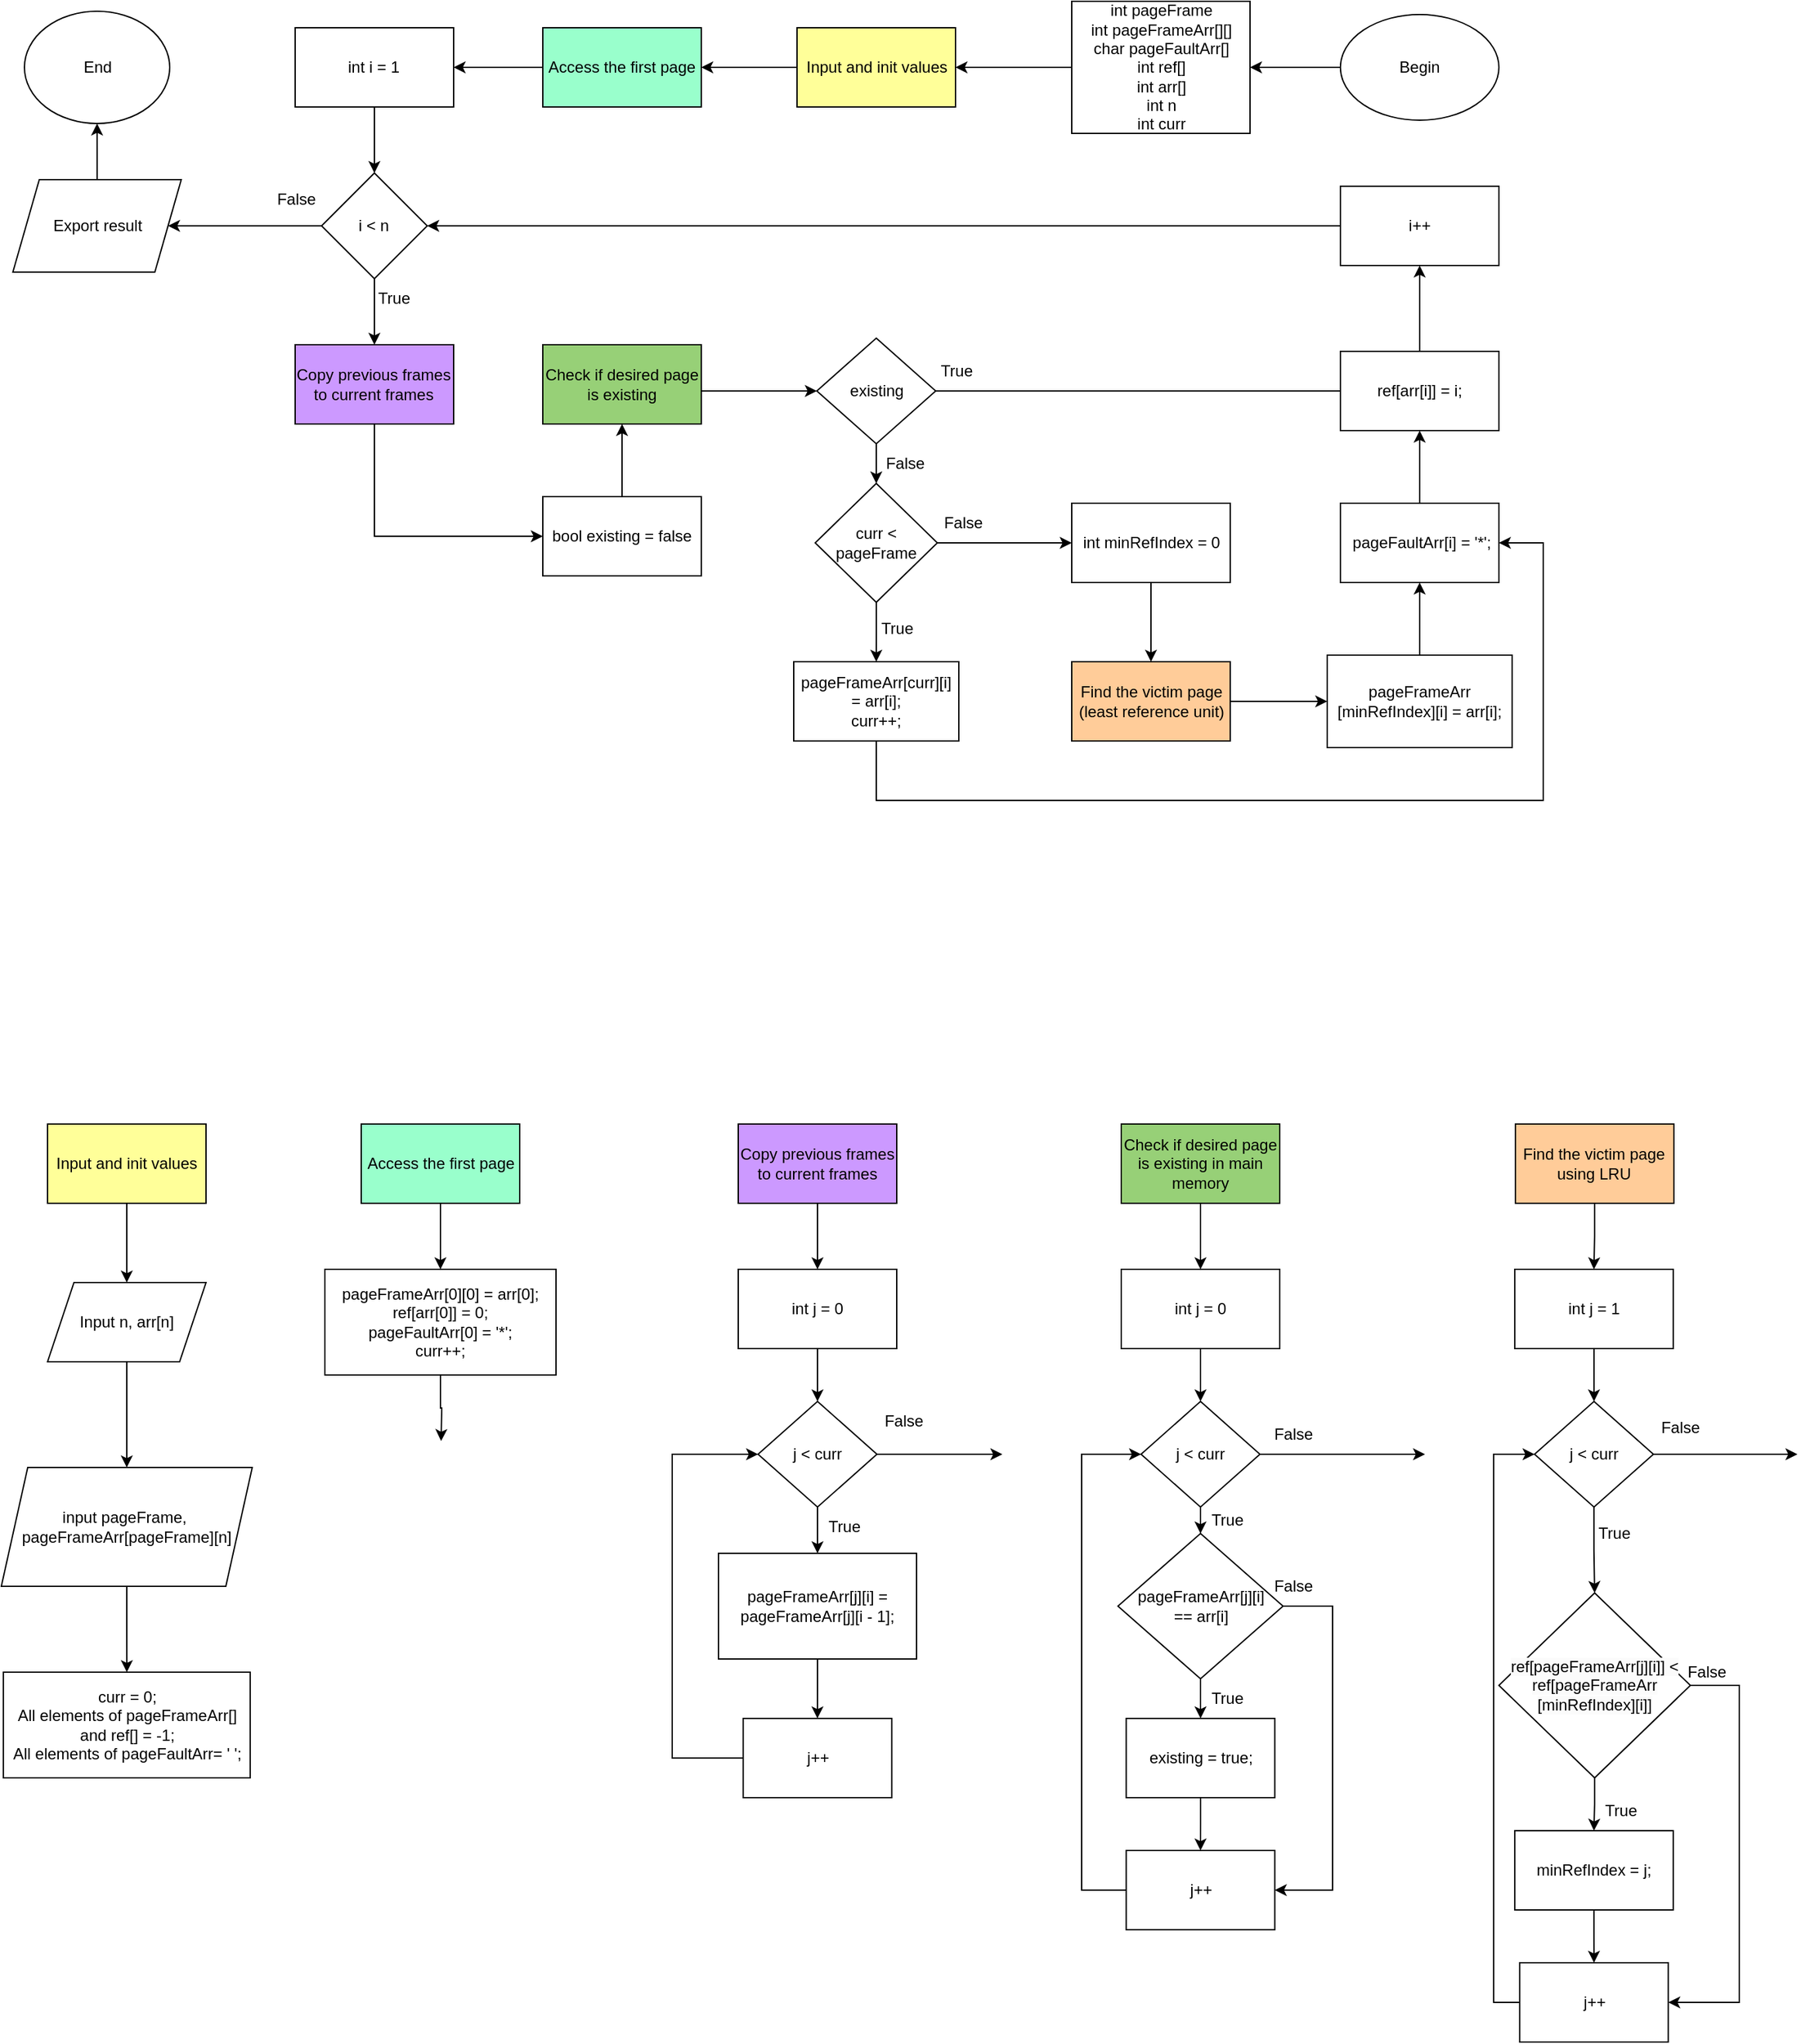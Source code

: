 <mxfile>
    <diagram name="Page-1" id="u0IvZHUYbOp3v32TR1TW">
        <mxGraphModel dx="2573" dy="803" grid="1" gridSize="10" guides="1" tooltips="1" connect="1" arrows="1" fold="1" page="1" pageScale="1" pageWidth="850" pageHeight="1100" math="0" shadow="0">
            <root>
                <mxCell id="0"/>
                <mxCell id="1" parent="0"/>
                <mxCell id="BhB_zNXmgYqhLAPCw8MI-92" value="" style="edgeStyle=orthogonalEdgeStyle;rounded=0;orthogonalLoop=1;jettySize=auto;html=1;" parent="1" source="jhvPyXS6JQII0gYuCKQg-1" target="BhB_zNXmgYqhLAPCw8MI-1" edge="1">
                    <mxGeometry relative="1" as="geometry"/>
                </mxCell>
                <mxCell id="jhvPyXS6JQII0gYuCKQg-1" value="Begin" style="ellipse;whiteSpace=wrap;html=1;" parent="1" vertex="1">
                    <mxGeometry x="1203.94" y="210" width="120" height="80" as="geometry"/>
                </mxCell>
                <mxCell id="BhB_zNXmgYqhLAPCw8MI-4" value="" style="edgeStyle=orthogonalEdgeStyle;rounded=0;orthogonalLoop=1;jettySize=auto;html=1;entryX=1;entryY=0.5;entryDx=0;entryDy=0;" parent="1" source="BhB_zNXmgYqhLAPCw8MI-1" target="LNO7wX3uGrDT_4S35amU-67" edge="1">
                    <mxGeometry relative="1" as="geometry">
                        <mxPoint x="732.49" y="140" as="targetPoint"/>
                    </mxGeometry>
                </mxCell>
                <mxCell id="BhB_zNXmgYqhLAPCw8MI-1" value="int pageFrame&lt;br&gt;int pageFrameArr[][]&lt;br&gt;char pageFaultArr[]&lt;br&gt;int ref[]&lt;br&gt;int arr[]&lt;br&gt;int n&lt;br&gt;int curr" style="rounded=0;whiteSpace=wrap;html=1;" parent="1" vertex="1">
                    <mxGeometry x="1000.5" y="200" width="135" height="100" as="geometry"/>
                </mxCell>
                <mxCell id="BhB_zNXmgYqhLAPCw8MI-9" value="" style="edgeStyle=orthogonalEdgeStyle;rounded=0;orthogonalLoop=1;jettySize=auto;html=1;entryX=1;entryY=0.5;entryDx=0;entryDy=0;exitX=0;exitY=0.5;exitDx=0;exitDy=0;" parent="1" source="LNO7wX3uGrDT_4S35amU-67" target="LNO7wX3uGrDT_4S35amU-4" edge="1">
                    <mxGeometry relative="1" as="geometry">
                        <mxPoint x="609.06" y="140" as="sourcePoint"/>
                        <mxPoint x="559.98" y="140" as="targetPoint"/>
                    </mxGeometry>
                </mxCell>
                <mxCell id="BhB_zNXmgYqhLAPCw8MI-13" value="" style="edgeStyle=orthogonalEdgeStyle;rounded=0;orthogonalLoop=1;jettySize=auto;html=1;" parent="1" target="BhB_zNXmgYqhLAPCw8MI-10" edge="1">
                    <mxGeometry relative="1" as="geometry">
                        <mxPoint x="590" y="250" as="sourcePoint"/>
                        <Array as="points">
                            <mxPoint x="642" y="250"/>
                        </Array>
                    </mxGeometry>
                </mxCell>
                <mxCell id="BhB_zNXmgYqhLAPCw8MI-14" value="" style="edgeStyle=orthogonalEdgeStyle;rounded=0;orthogonalLoop=1;jettySize=auto;html=1;entryX=0.5;entryY=0;entryDx=0;entryDy=0;" parent="1" source="BhB_zNXmgYqhLAPCw8MI-10" target="BhB_zNXmgYqhLAPCw8MI-36" edge="1">
                    <mxGeometry relative="1" as="geometry">
                        <mxPoint x="472.5" y="340" as="targetPoint"/>
                    </mxGeometry>
                </mxCell>
                <mxCell id="BhB_zNXmgYqhLAPCw8MI-10" value="int i = 1" style="whiteSpace=wrap;html=1;" parent="1" vertex="1">
                    <mxGeometry x="412.49" y="220" width="120" height="60" as="geometry"/>
                </mxCell>
                <mxCell id="BhB_zNXmgYqhLAPCw8MI-16" value="" style="edgeStyle=orthogonalEdgeStyle;rounded=0;orthogonalLoop=1;jettySize=auto;html=1;exitX=0.5;exitY=1;exitDx=0;exitDy=0;entryX=0.5;entryY=0;entryDx=0;entryDy=0;" parent="1" source="BhB_zNXmgYqhLAPCw8MI-36" target="LNO7wX3uGrDT_4S35amU-18" edge="1">
                    <mxGeometry relative="1" as="geometry">
                        <mxPoint x="472.5" y="400" as="sourcePoint"/>
                        <mxPoint x="472.49" y="450" as="targetPoint"/>
                    </mxGeometry>
                </mxCell>
                <mxCell id="BhB_zNXmgYqhLAPCw8MI-29" style="edgeStyle=orthogonalEdgeStyle;rounded=0;orthogonalLoop=1;jettySize=auto;html=1;entryX=0;entryY=0.5;entryDx=0;entryDy=0;exitX=0.5;exitY=1;exitDx=0;exitDy=0;" parent="1" source="LNO7wX3uGrDT_4S35amU-18" target="BhB_zNXmgYqhLAPCw8MI-27" edge="1">
                    <mxGeometry relative="1" as="geometry">
                        <Array as="points">
                            <mxPoint x="472" y="605"/>
                        </Array>
                        <mxPoint x="517.434" y="590.059" as="sourcePoint"/>
                    </mxGeometry>
                </mxCell>
                <mxCell id="BhB_zNXmgYqhLAPCw8MI-30" value="" style="edgeStyle=orthogonalEdgeStyle;rounded=0;orthogonalLoop=1;jettySize=auto;html=1;entryX=0.5;entryY=1;entryDx=0;entryDy=0;exitX=0.5;exitY=0;exitDx=0;exitDy=0;" parent="1" source="BhB_zNXmgYqhLAPCw8MI-27" target="LNO7wX3uGrDT_4S35amU-40" edge="1">
                    <mxGeometry relative="1" as="geometry">
                        <mxPoint x="680" y="565" as="targetPoint"/>
                        <Array as="points">
                            <mxPoint x="660" y="540"/>
                            <mxPoint x="660" y="540"/>
                        </Array>
                    </mxGeometry>
                </mxCell>
                <mxCell id="BhB_zNXmgYqhLAPCw8MI-27" value="bool existing = false" style="whiteSpace=wrap;html=1;" parent="1" vertex="1">
                    <mxGeometry x="600" y="575" width="120" height="60" as="geometry"/>
                </mxCell>
                <mxCell id="BhB_zNXmgYqhLAPCw8MI-40" style="edgeStyle=orthogonalEdgeStyle;rounded=0;orthogonalLoop=1;jettySize=auto;html=1;entryX=0;entryY=0.5;entryDx=0;entryDy=0;exitX=1;exitY=0.5;exitDx=0;exitDy=0;" parent="1" source="LNO7wX3uGrDT_4S35amU-40" target="BhB_zNXmgYqhLAPCw8MI-39" edge="1">
                    <mxGeometry relative="1" as="geometry">
                        <Array as="points">
                            <mxPoint x="750" y="495"/>
                            <mxPoint x="750" y="495"/>
                        </Array>
                        <mxPoint x="730" y="605" as="sourcePoint"/>
                    </mxGeometry>
                </mxCell>
                <mxCell id="BhB_zNXmgYqhLAPCw8MI-90" value="" style="edgeStyle=orthogonalEdgeStyle;rounded=0;orthogonalLoop=1;jettySize=auto;html=1;" parent="1" source="BhB_zNXmgYqhLAPCw8MI-36" target="BhB_zNXmgYqhLAPCw8MI-88" edge="1">
                    <mxGeometry relative="1" as="geometry"/>
                </mxCell>
                <mxCell id="BhB_zNXmgYqhLAPCw8MI-36" value="i &amp;lt; n" style="rhombus;whiteSpace=wrap;html=1;" parent="1" vertex="1">
                    <mxGeometry x="432.49" y="330" width="80" height="80" as="geometry"/>
                </mxCell>
                <mxCell id="BhB_zNXmgYqhLAPCw8MI-42" value="" style="edgeStyle=orthogonalEdgeStyle;rounded=0;orthogonalLoop=1;jettySize=auto;html=1;entryX=0.5;entryY=0;entryDx=0;entryDy=0;" parent="1" source="BhB_zNXmgYqhLAPCw8MI-39" target="BhB_zNXmgYqhLAPCw8MI-41" edge="1">
                    <mxGeometry relative="1" as="geometry"/>
                </mxCell>
                <mxCell id="BhB_zNXmgYqhLAPCw8MI-77" style="edgeStyle=orthogonalEdgeStyle;rounded=0;orthogonalLoop=1;jettySize=auto;html=1;entryX=0.5;entryY=0;entryDx=0;entryDy=0;" parent="1" source="BhB_zNXmgYqhLAPCw8MI-39" target="BhB_zNXmgYqhLAPCw8MI-76" edge="1">
                    <mxGeometry relative="1" as="geometry">
                        <Array as="points">
                            <mxPoint x="1263.5" y="495"/>
                        </Array>
                    </mxGeometry>
                </mxCell>
                <mxCell id="BhB_zNXmgYqhLAPCw8MI-39" value="existing" style="rhombus;whiteSpace=wrap;html=1;" parent="1" vertex="1">
                    <mxGeometry x="807.5" y="455" width="90" height="80" as="geometry"/>
                </mxCell>
                <mxCell id="BhB_zNXmgYqhLAPCw8MI-44" value="" style="edgeStyle=orthogonalEdgeStyle;rounded=0;orthogonalLoop=1;jettySize=auto;html=1;" parent="1" source="BhB_zNXmgYqhLAPCw8MI-41" target="BhB_zNXmgYqhLAPCw8MI-43" edge="1">
                    <mxGeometry relative="1" as="geometry"/>
                </mxCell>
                <mxCell id="BhB_zNXmgYqhLAPCw8MI-46" style="edgeStyle=orthogonalEdgeStyle;rounded=0;orthogonalLoop=1;jettySize=auto;html=1;entryX=0;entryY=0.5;entryDx=0;entryDy=0;exitX=1;exitY=0.5;exitDx=0;exitDy=0;" parent="1" source="BhB_zNXmgYqhLAPCw8MI-41" target="BhB_zNXmgYqhLAPCw8MI-47" edge="1">
                    <mxGeometry relative="1" as="geometry">
                        <mxPoint x="913.75" y="610" as="sourcePoint"/>
                        <mxPoint x="992.5" y="505" as="targetPoint"/>
                        <Array as="points">
                            <mxPoint x="977.5" y="610"/>
                            <mxPoint x="977.5" y="610"/>
                        </Array>
                    </mxGeometry>
                </mxCell>
                <mxCell id="BhB_zNXmgYqhLAPCw8MI-41" value="curr &lt; pageFrame" style="rhombus;whiteSpace=wrap;html=1;" parent="1" vertex="1">
                    <mxGeometry x="806.25" y="565" width="92.5" height="90" as="geometry"/>
                </mxCell>
                <mxCell id="BhB_zNXmgYqhLAPCw8MI-75" style="edgeStyle=orthogonalEdgeStyle;rounded=0;orthogonalLoop=1;jettySize=auto;html=1;entryX=1;entryY=0.5;entryDx=0;entryDy=0;exitX=0.5;exitY=1;exitDx=0;exitDy=0;" parent="1" source="BhB_zNXmgYqhLAPCw8MI-43" target="BhB_zNXmgYqhLAPCw8MI-70" edge="1">
                    <mxGeometry relative="1" as="geometry">
                        <mxPoint x="942.5" y="755" as="sourcePoint"/>
                        <Array as="points">
                            <mxPoint x="852.5" y="805"/>
                            <mxPoint x="1357.5" y="805"/>
                            <mxPoint x="1357.5" y="610"/>
                        </Array>
                    </mxGeometry>
                </mxCell>
                <mxCell id="BhB_zNXmgYqhLAPCw8MI-43" value="pageFrameArr[curr][i] = arr[i];&lt;br&gt;curr++;" style="whiteSpace=wrap;html=1;" parent="1" vertex="1">
                    <mxGeometry x="790" y="700" width="125" height="60" as="geometry"/>
                </mxCell>
                <mxCell id="BhB_zNXmgYqhLAPCw8MI-50" value="" style="edgeStyle=orthogonalEdgeStyle;rounded=0;orthogonalLoop=1;jettySize=auto;html=1;entryX=0.5;entryY=0;entryDx=0;entryDy=0;" parent="1" source="BhB_zNXmgYqhLAPCw8MI-47" target="LNO7wX3uGrDT_4S35amU-59" edge="1">
                    <mxGeometry relative="1" as="geometry">
                        <mxPoint x="1052.559" y="570.052" as="targetPoint"/>
                    </mxGeometry>
                </mxCell>
                <mxCell id="BhB_zNXmgYqhLAPCw8MI-47" value="int minRefIndex = 0" style="rounded=0;whiteSpace=wrap;html=1;" parent="1" vertex="1">
                    <mxGeometry x="1000.5" y="580" width="120" height="60" as="geometry"/>
                </mxCell>
                <mxCell id="BhB_zNXmgYqhLAPCw8MI-59" style="edgeStyle=orthogonalEdgeStyle;rounded=0;orthogonalLoop=1;jettySize=auto;html=1;entryX=0;entryY=0.5;entryDx=0;entryDy=0;exitX=1;exitY=0.5;exitDx=0;exitDy=0;" parent="1" source="LNO7wX3uGrDT_4S35amU-59" target="BhB_zNXmgYqhLAPCw8MI-58" edge="1">
                    <mxGeometry relative="1" as="geometry">
                        <Array as="points"/>
                        <mxPoint x="1097.5" y="610" as="sourcePoint"/>
                    </mxGeometry>
                </mxCell>
                <mxCell id="BhB_zNXmgYqhLAPCw8MI-71" style="edgeStyle=orthogonalEdgeStyle;rounded=0;orthogonalLoop=1;jettySize=auto;html=1;entryX=0.5;entryY=1;entryDx=0;entryDy=0;" parent="1" source="BhB_zNXmgYqhLAPCw8MI-58" target="BhB_zNXmgYqhLAPCw8MI-70" edge="1">
                    <mxGeometry relative="1" as="geometry">
                        <Array as="points"/>
                    </mxGeometry>
                </mxCell>
                <mxCell id="BhB_zNXmgYqhLAPCw8MI-58" value="pageFrameArr&lt;br&gt;[minRefIndex][i] = arr[i];" style="whiteSpace=wrap;html=1;" parent="1" vertex="1">
                    <mxGeometry x="1193.94" y="695" width="140" height="70" as="geometry"/>
                </mxCell>
                <mxCell id="BhB_zNXmgYqhLAPCw8MI-65" value="True" style="text;html=1;align=center;verticalAlign=middle;resizable=0;points=[];autosize=1;strokeColor=none;fillColor=none;" parent="1" vertex="1">
                    <mxGeometry x="842.5" y="660" width="50" height="30" as="geometry"/>
                </mxCell>
                <mxCell id="BhB_zNXmgYqhLAPCw8MI-66" value="False" style="text;html=1;align=center;verticalAlign=middle;resizable=0;points=[];autosize=1;strokeColor=none;fillColor=none;" parent="1" vertex="1">
                    <mxGeometry x="892.5" y="580" width="50" height="30" as="geometry"/>
                </mxCell>
                <mxCell id="BhB_zNXmgYqhLAPCw8MI-79" style="edgeStyle=orthogonalEdgeStyle;rounded=0;orthogonalLoop=1;jettySize=auto;html=1;entryX=0.5;entryY=1;entryDx=0;entryDy=0;" parent="1" source="BhB_zNXmgYqhLAPCw8MI-70" target="BhB_zNXmgYqhLAPCw8MI-76" edge="1">
                    <mxGeometry relative="1" as="geometry"/>
                </mxCell>
                <mxCell id="BhB_zNXmgYqhLAPCw8MI-70" value="&amp;nbsp;pageFaultArr[i] = '*';" style="whiteSpace=wrap;html=1;" parent="1" vertex="1">
                    <mxGeometry x="1203.94" y="580" width="120" height="60" as="geometry"/>
                </mxCell>
                <mxCell id="BhB_zNXmgYqhLAPCw8MI-74" value="False" style="text;html=1;align=center;verticalAlign=middle;resizable=0;points=[];autosize=1;strokeColor=none;fillColor=none;" parent="1" vertex="1">
                    <mxGeometry x="848.75" y="535" width="50" height="30" as="geometry"/>
                </mxCell>
                <mxCell id="BhB_zNXmgYqhLAPCw8MI-81" value="" style="edgeStyle=orthogonalEdgeStyle;rounded=0;orthogonalLoop=1;jettySize=auto;html=1;" parent="1" source="BhB_zNXmgYqhLAPCw8MI-76" target="BhB_zNXmgYqhLAPCw8MI-80" edge="1">
                    <mxGeometry relative="1" as="geometry"/>
                </mxCell>
                <mxCell id="BhB_zNXmgYqhLAPCw8MI-76" value="ref[arr[i]] = i;" style="whiteSpace=wrap;html=1;" parent="1" vertex="1">
                    <mxGeometry x="1203.94" y="465" width="120" height="60" as="geometry"/>
                </mxCell>
                <mxCell id="BhB_zNXmgYqhLAPCw8MI-82" style="edgeStyle=orthogonalEdgeStyle;rounded=0;orthogonalLoop=1;jettySize=auto;html=1;entryX=1;entryY=0.5;entryDx=0;entryDy=0;" parent="1" source="BhB_zNXmgYqhLAPCw8MI-80" target="BhB_zNXmgYqhLAPCw8MI-36" edge="1">
                    <mxGeometry relative="1" as="geometry">
                        <Array as="points">
                            <mxPoint x="1125.5" y="370"/>
                        </Array>
                    </mxGeometry>
                </mxCell>
                <mxCell id="BhB_zNXmgYqhLAPCw8MI-80" value="i++" style="whiteSpace=wrap;html=1;" parent="1" vertex="1">
                    <mxGeometry x="1203.94" y="340" width="120" height="60" as="geometry"/>
                </mxCell>
                <mxCell id="BhB_zNXmgYqhLAPCw8MI-91" value="" style="edgeStyle=orthogonalEdgeStyle;rounded=0;orthogonalLoop=1;jettySize=auto;html=1;" parent="1" source="BhB_zNXmgYqhLAPCw8MI-88" target="BhB_zNXmgYqhLAPCw8MI-89" edge="1">
                    <mxGeometry relative="1" as="geometry"/>
                </mxCell>
                <mxCell id="BhB_zNXmgYqhLAPCw8MI-88" value="Export result" style="shape=parallelogram;perimeter=parallelogramPerimeter;whiteSpace=wrap;html=1;fixedSize=1;" parent="1" vertex="1">
                    <mxGeometry x="198.75" y="335" width="127.5" height="70" as="geometry"/>
                </mxCell>
                <mxCell id="BhB_zNXmgYqhLAPCw8MI-89" value="End" style="ellipse;whiteSpace=wrap;html=1;" parent="1" vertex="1">
                    <mxGeometry x="207.5" y="207.5" width="110" height="85" as="geometry"/>
                </mxCell>
                <mxCell id="BhB_zNXmgYqhLAPCw8MI-103" value="False" style="text;html=1;align=center;verticalAlign=middle;resizable=0;points=[];autosize=1;strokeColor=none;fillColor=none;" parent="1" vertex="1">
                    <mxGeometry x="387.5" y="335" width="50" height="30" as="geometry"/>
                </mxCell>
                <mxCell id="BhB_zNXmgYqhLAPCw8MI-104" value="True" style="text;html=1;align=center;verticalAlign=middle;resizable=0;points=[];autosize=1;strokeColor=none;fillColor=none;" parent="1" vertex="1">
                    <mxGeometry x="462.49" y="410" width="50" height="30" as="geometry"/>
                </mxCell>
                <mxCell id="BhB_zNXmgYqhLAPCw8MI-105" value="True" style="text;html=1;align=center;verticalAlign=middle;resizable=0;points=[];autosize=1;strokeColor=none;fillColor=none;" parent="1" vertex="1">
                    <mxGeometry x="887.5" y="465" width="50" height="30" as="geometry"/>
                </mxCell>
                <mxCell id="LNO7wX3uGrDT_4S35amU-3" value="" style="edgeStyle=orthogonalEdgeStyle;rounded=0;orthogonalLoop=1;jettySize=auto;html=1;" parent="1" source="LNO7wX3uGrDT_4S35amU-1" target="LNO7wX3uGrDT_4S35amU-2" edge="1">
                    <mxGeometry relative="1" as="geometry"/>
                </mxCell>
                <mxCell id="LNO7wX3uGrDT_4S35amU-1" value="Access the first page" style="rounded=0;whiteSpace=wrap;html=1;fillColor=#99FFCC;" parent="1" vertex="1">
                    <mxGeometry x="462.5" y="1050" width="120" height="60" as="geometry"/>
                </mxCell>
                <mxCell id="LNO7wX3uGrDT_4S35amU-20" style="edgeStyle=orthogonalEdgeStyle;rounded=0;orthogonalLoop=1;jettySize=auto;html=1;" parent="1" source="LNO7wX3uGrDT_4S35amU-2" edge="1">
                    <mxGeometry relative="1" as="geometry">
                        <mxPoint x="523" y="1290" as="targetPoint"/>
                    </mxGeometry>
                </mxCell>
                <mxCell id="LNO7wX3uGrDT_4S35amU-2" value="pageFrameArr[0][0] = arr[0];&#10;ref[arr[0]] = 0;&#10;pageFaultArr[0] = '*';&#10;curr++;" style="rounded=0;whiteSpace=wrap;html=1;" parent="1" vertex="1">
                    <mxGeometry x="435" y="1160" width="175" height="80" as="geometry"/>
                </mxCell>
                <mxCell id="LNO7wX3uGrDT_4S35amU-4" value="Access the first page" style="rounded=0;whiteSpace=wrap;html=1;fillColor=#99FFCC;" parent="1" vertex="1">
                    <mxGeometry x="600" y="220" width="120" height="60" as="geometry"/>
                </mxCell>
                <mxCell id="LNO7wX3uGrDT_4S35amU-6" value="" style="edgeStyle=orthogonalEdgeStyle;rounded=0;orthogonalLoop=1;jettySize=auto;html=1;entryX=0.5;entryY=0;entryDx=0;entryDy=0;" parent="1" source="LNO7wX3uGrDT_4S35amU-7" target="LNO7wX3uGrDT_4S35amU-13" edge="1">
                    <mxGeometry relative="1" as="geometry">
                        <mxPoint x="807.99" y="1270" as="targetPoint"/>
                    </mxGeometry>
                </mxCell>
                <mxCell id="LNO7wX3uGrDT_4S35amU-7" value="int j = 0" style="whiteSpace=wrap;html=1;" parent="1" vertex="1">
                    <mxGeometry x="747.99" y="1160" width="120" height="60" as="geometry"/>
                </mxCell>
                <mxCell id="LNO7wX3uGrDT_4S35amU-8" value="" style="edgeStyle=orthogonalEdgeStyle;rounded=0;orthogonalLoop=1;jettySize=auto;html=1;exitX=0.5;exitY=1;exitDx=0;exitDy=0;" parent="1" source="LNO7wX3uGrDT_4S35amU-13" target="LNO7wX3uGrDT_4S35amU-10" edge="1">
                    <mxGeometry relative="1" as="geometry">
                        <mxPoint x="808" y="1330" as="sourcePoint"/>
                        <Array as="points"/>
                    </mxGeometry>
                </mxCell>
                <mxCell id="LNO7wX3uGrDT_4S35amU-9" value="" style="edgeStyle=orthogonalEdgeStyle;rounded=0;orthogonalLoop=1;jettySize=auto;html=1;" parent="1" source="LNO7wX3uGrDT_4S35amU-10" target="LNO7wX3uGrDT_4S35amU-12" edge="1">
                    <mxGeometry relative="1" as="geometry"/>
                </mxCell>
                <mxCell id="LNO7wX3uGrDT_4S35amU-10" value="pageFrameArr[j][i] = pageFrameArr[j][i - 1];" style="whiteSpace=wrap;html=1;" parent="1" vertex="1">
                    <mxGeometry x="733" y="1375" width="150" height="80" as="geometry"/>
                </mxCell>
                <mxCell id="LNO7wX3uGrDT_4S35amU-11" style="edgeStyle=orthogonalEdgeStyle;rounded=0;orthogonalLoop=1;jettySize=auto;html=1;entryX=0;entryY=0.5;entryDx=0;entryDy=0;" parent="1" source="LNO7wX3uGrDT_4S35amU-12" target="LNO7wX3uGrDT_4S35amU-13" edge="1">
                    <mxGeometry relative="1" as="geometry">
                        <mxPoint x="748" y="1300" as="targetPoint"/>
                        <Array as="points">
                            <mxPoint x="698" y="1530"/>
                            <mxPoint x="698" y="1300"/>
                        </Array>
                    </mxGeometry>
                </mxCell>
                <mxCell id="LNO7wX3uGrDT_4S35amU-12" value="j++" style="whiteSpace=wrap;html=1;" parent="1" vertex="1">
                    <mxGeometry x="751.74" y="1500" width="112.5" height="60" as="geometry"/>
                </mxCell>
                <mxCell id="LNO7wX3uGrDT_4S35amU-19" style="edgeStyle=orthogonalEdgeStyle;rounded=0;orthogonalLoop=1;jettySize=auto;html=1;" parent="1" source="LNO7wX3uGrDT_4S35amU-13" edge="1">
                    <mxGeometry relative="1" as="geometry">
                        <mxPoint x="948" y="1300.0" as="targetPoint"/>
                    </mxGeometry>
                </mxCell>
                <mxCell id="LNO7wX3uGrDT_4S35amU-13" value="j &amp;lt; curr" style="rhombus;whiteSpace=wrap;html=1;" parent="1" vertex="1">
                    <mxGeometry x="763" y="1260" width="90" height="80" as="geometry"/>
                </mxCell>
                <mxCell id="LNO7wX3uGrDT_4S35amU-14" value="True" style="text;html=1;align=center;verticalAlign=middle;resizable=0;points=[];autosize=1;strokeColor=none;fillColor=none;" parent="1" vertex="1">
                    <mxGeometry x="803" y="1340" width="50" height="30" as="geometry"/>
                </mxCell>
                <mxCell id="LNO7wX3uGrDT_4S35amU-15" value="False" style="text;html=1;align=center;verticalAlign=middle;resizable=0;points=[];autosize=1;strokeColor=none;fillColor=none;" parent="1" vertex="1">
                    <mxGeometry x="847.99" y="1260" width="50" height="30" as="geometry"/>
                </mxCell>
                <mxCell id="LNO7wX3uGrDT_4S35amU-17" value="" style="edgeStyle=orthogonalEdgeStyle;rounded=0;orthogonalLoop=1;jettySize=auto;html=1;" parent="1" source="LNO7wX3uGrDT_4S35amU-16" target="LNO7wX3uGrDT_4S35amU-7" edge="1">
                    <mxGeometry relative="1" as="geometry"/>
                </mxCell>
                <mxCell id="LNO7wX3uGrDT_4S35amU-16" value="Copy previous frames to current frames" style="whiteSpace=wrap;html=1;fillColor=#CC99FF;" parent="1" vertex="1">
                    <mxGeometry x="748" y="1050" width="120" height="60" as="geometry"/>
                </mxCell>
                <mxCell id="LNO7wX3uGrDT_4S35amU-18" value="Copy previous frames to current frames" style="whiteSpace=wrap;html=1;fillColor=#CC99FF;" parent="1" vertex="1">
                    <mxGeometry x="412.49" y="460" width="120" height="60" as="geometry"/>
                </mxCell>
                <mxCell id="LNO7wX3uGrDT_4S35amU-37" value="" style="edgeStyle=orthogonalEdgeStyle;rounded=0;orthogonalLoop=1;jettySize=auto;html=1;" parent="1" source="LNO7wX3uGrDT_4S35amU-21" target="LNO7wX3uGrDT_4S35amU-23" edge="1">
                    <mxGeometry relative="1" as="geometry"/>
                </mxCell>
                <mxCell id="LNO7wX3uGrDT_4S35amU-21" value="Check if desired page is existing in main memory" style="whiteSpace=wrap;html=1;fillColor=#97D077;" parent="1" vertex="1">
                    <mxGeometry x="1038" y="1050" width="120" height="60" as="geometry"/>
                </mxCell>
                <mxCell id="LNO7wX3uGrDT_4S35amU-22" value="" style="edgeStyle=orthogonalEdgeStyle;rounded=0;orthogonalLoop=1;jettySize=auto;html=1;" parent="1" source="LNO7wX3uGrDT_4S35amU-23" target="LNO7wX3uGrDT_4S35amU-25" edge="1">
                    <mxGeometry relative="1" as="geometry"/>
                </mxCell>
                <mxCell id="LNO7wX3uGrDT_4S35amU-23" value="int j = 0" style="whiteSpace=wrap;html=1;" parent="1" vertex="1">
                    <mxGeometry x="1038" y="1160" width="120" height="60" as="geometry"/>
                </mxCell>
                <mxCell id="LNO7wX3uGrDT_4S35amU-24" value="" style="edgeStyle=orthogonalEdgeStyle;rounded=0;orthogonalLoop=1;jettySize=auto;html=1;" parent="1" source="LNO7wX3uGrDT_4S35amU-25" target="LNO7wX3uGrDT_4S35amU-28" edge="1">
                    <mxGeometry relative="1" as="geometry"/>
                </mxCell>
                <mxCell id="LNO7wX3uGrDT_4S35amU-39" style="edgeStyle=orthogonalEdgeStyle;rounded=0;orthogonalLoop=1;jettySize=auto;html=1;" parent="1" source="LNO7wX3uGrDT_4S35amU-25" edge="1">
                    <mxGeometry relative="1" as="geometry">
                        <mxPoint x="1268" y="1300.0" as="targetPoint"/>
                    </mxGeometry>
                </mxCell>
                <mxCell id="LNO7wX3uGrDT_4S35amU-25" value="j &amp;lt; curr" style="rhombus;whiteSpace=wrap;html=1;" parent="1" vertex="1">
                    <mxGeometry x="1053" y="1260" width="90" height="80" as="geometry"/>
                </mxCell>
                <mxCell id="LNO7wX3uGrDT_4S35amU-26" value="" style="edgeStyle=orthogonalEdgeStyle;rounded=0;orthogonalLoop=1;jettySize=auto;html=1;" parent="1" source="LNO7wX3uGrDT_4S35amU-28" target="LNO7wX3uGrDT_4S35amU-32" edge="1">
                    <mxGeometry relative="1" as="geometry"/>
                </mxCell>
                <mxCell id="LNO7wX3uGrDT_4S35amU-27" style="edgeStyle=orthogonalEdgeStyle;rounded=0;orthogonalLoop=1;jettySize=auto;html=1;entryX=1;entryY=0.5;entryDx=0;entryDy=0;" parent="1" source="LNO7wX3uGrDT_4S35amU-28" target="LNO7wX3uGrDT_4S35amU-30" edge="1">
                    <mxGeometry relative="1" as="geometry">
                        <Array as="points">
                            <mxPoint x="1198" y="1415"/>
                            <mxPoint x="1198" y="1630"/>
                        </Array>
                    </mxGeometry>
                </mxCell>
                <mxCell id="LNO7wX3uGrDT_4S35amU-28" value="pageFrameArr[j][i] &lt;br&gt;== arr[i]" style="rhombus;whiteSpace=wrap;html=1;" parent="1" vertex="1">
                    <mxGeometry x="1035.5" y="1360" width="125" height="110" as="geometry"/>
                </mxCell>
                <mxCell id="LNO7wX3uGrDT_4S35amU-29" style="edgeStyle=orthogonalEdgeStyle;rounded=0;orthogonalLoop=1;jettySize=auto;html=1;entryX=0;entryY=0.5;entryDx=0;entryDy=0;" parent="1" source="LNO7wX3uGrDT_4S35amU-30" target="LNO7wX3uGrDT_4S35amU-25" edge="1">
                    <mxGeometry relative="1" as="geometry">
                        <Array as="points">
                            <mxPoint x="1008" y="1630"/>
                            <mxPoint x="1008" y="1300"/>
                        </Array>
                    </mxGeometry>
                </mxCell>
                <mxCell id="LNO7wX3uGrDT_4S35amU-30" value="j++" style="whiteSpace=wrap;html=1;" parent="1" vertex="1">
                    <mxGeometry x="1041.75" y="1600" width="112.5" height="60" as="geometry"/>
                </mxCell>
                <mxCell id="LNO7wX3uGrDT_4S35amU-31" style="edgeStyle=orthogonalEdgeStyle;rounded=0;orthogonalLoop=1;jettySize=auto;html=1;entryX=0.5;entryY=0;entryDx=0;entryDy=0;" parent="1" source="LNO7wX3uGrDT_4S35amU-32" target="LNO7wX3uGrDT_4S35amU-30" edge="1">
                    <mxGeometry relative="1" as="geometry"/>
                </mxCell>
                <mxCell id="LNO7wX3uGrDT_4S35amU-32" value="existing = true;" style="whiteSpace=wrap;html=1;" parent="1" vertex="1">
                    <mxGeometry x="1041.75" y="1500" width="112.5" height="60" as="geometry"/>
                </mxCell>
                <mxCell id="LNO7wX3uGrDT_4S35amU-33" value="False" style="text;html=1;align=center;verticalAlign=middle;resizable=0;points=[];autosize=1;strokeColor=none;fillColor=none;" parent="1" vertex="1">
                    <mxGeometry x="1143" y="1270" width="50" height="30" as="geometry"/>
                </mxCell>
                <mxCell id="LNO7wX3uGrDT_4S35amU-34" value="True" style="text;html=1;align=center;verticalAlign=middle;resizable=0;points=[];autosize=1;strokeColor=none;fillColor=none;" parent="1" vertex="1">
                    <mxGeometry x="1093" y="1335" width="50" height="30" as="geometry"/>
                </mxCell>
                <mxCell id="LNO7wX3uGrDT_4S35amU-35" value="False" style="text;html=1;align=center;verticalAlign=middle;resizable=0;points=[];autosize=1;strokeColor=none;fillColor=none;" parent="1" vertex="1">
                    <mxGeometry x="1143" y="1385" width="50" height="30" as="geometry"/>
                </mxCell>
                <mxCell id="LNO7wX3uGrDT_4S35amU-36" value="True" style="text;html=1;align=center;verticalAlign=middle;resizable=0;points=[];autosize=1;strokeColor=none;fillColor=none;" parent="1" vertex="1">
                    <mxGeometry x="1093" y="1470" width="50" height="30" as="geometry"/>
                </mxCell>
                <mxCell id="LNO7wX3uGrDT_4S35amU-40" value="Check if desired&amp;nbsp;page is existing" style="whiteSpace=wrap;html=1;fillColor=#97D077;" parent="1" vertex="1">
                    <mxGeometry x="600" y="460" width="120" height="60" as="geometry"/>
                </mxCell>
                <mxCell id="LNO7wX3uGrDT_4S35amU-41" value="" style="edgeStyle=orthogonalEdgeStyle;rounded=0;orthogonalLoop=1;jettySize=auto;html=1;" parent="1" source="LNO7wX3uGrDT_4S35amU-42" target="LNO7wX3uGrDT_4S35amU-44" edge="1">
                    <mxGeometry relative="1" as="geometry"/>
                </mxCell>
                <mxCell id="LNO7wX3uGrDT_4S35amU-42" value="int j = 1" style="rounded=0;whiteSpace=wrap;html=1;" parent="1" vertex="1">
                    <mxGeometry x="1335.94" y="1160" width="120" height="60" as="geometry"/>
                </mxCell>
                <mxCell id="LNO7wX3uGrDT_4S35amU-43" value="" style="edgeStyle=orthogonalEdgeStyle;rounded=0;orthogonalLoop=1;jettySize=auto;html=1;entryX=0.5;entryY=0;entryDx=0;entryDy=0;" parent="1" source="LNO7wX3uGrDT_4S35amU-44" target="LNO7wX3uGrDT_4S35amU-47" edge="1">
                    <mxGeometry relative="1" as="geometry">
                        <mxPoint x="1396.44" y="1505" as="targetPoint"/>
                    </mxGeometry>
                </mxCell>
                <mxCell id="LNO7wX3uGrDT_4S35amU-58" style="edgeStyle=orthogonalEdgeStyle;rounded=0;orthogonalLoop=1;jettySize=auto;html=1;" parent="1" source="LNO7wX3uGrDT_4S35amU-44" edge="1">
                    <mxGeometry relative="1" as="geometry">
                        <mxPoint x="1550" y="1300.0" as="targetPoint"/>
                    </mxGeometry>
                </mxCell>
                <mxCell id="LNO7wX3uGrDT_4S35amU-44" value="j &amp;lt; curr" style="rhombus;whiteSpace=wrap;html=1;" parent="1" vertex="1">
                    <mxGeometry x="1350.94" y="1260" width="90" height="80" as="geometry"/>
                </mxCell>
                <mxCell id="LNO7wX3uGrDT_4S35amU-45" value="" style="edgeStyle=orthogonalEdgeStyle;rounded=0;orthogonalLoop=1;jettySize=auto;html=1;" parent="1" source="LNO7wX3uGrDT_4S35amU-47" target="LNO7wX3uGrDT_4S35amU-49" edge="1">
                    <mxGeometry relative="1" as="geometry"/>
                </mxCell>
                <mxCell id="LNO7wX3uGrDT_4S35amU-46" style="edgeStyle=orthogonalEdgeStyle;rounded=0;orthogonalLoop=1;jettySize=auto;html=1;entryX=1;entryY=0.5;entryDx=0;entryDy=0;" parent="1" source="LNO7wX3uGrDT_4S35amU-47" target="LNO7wX3uGrDT_4S35amU-55" edge="1">
                    <mxGeometry relative="1" as="geometry">
                        <mxPoint x="1335.94" y="1715" as="targetPoint"/>
                        <Array as="points">
                            <mxPoint x="1505.94" y="1475"/>
                            <mxPoint x="1505.94" y="1715"/>
                        </Array>
                    </mxGeometry>
                </mxCell>
                <mxCell id="LNO7wX3uGrDT_4S35amU-47" value="&lt;span style=&quot;color: rgb(0, 0, 0); font-family: Helvetica; font-size: 12px; font-style: normal; font-variant-ligatures: normal; font-variant-caps: normal; font-weight: 400; letter-spacing: normal; orphans: 2; text-align: center; text-indent: 0px; text-transform: none; widows: 2; word-spacing: 0px; -webkit-text-stroke-width: 0px; background-color: rgb(251, 251, 251); text-decoration-thickness: initial; text-decoration-style: initial; text-decoration-color: initial; float: none; display: inline !important;&quot;&gt;ref[pageFrameArr[j][i]] &amp;lt; ref[pageFrameArr&lt;br&gt;[minRefIndex][i]]&lt;/span&gt;" style="rhombus;whiteSpace=wrap;html=1;" parent="1" vertex="1">
                    <mxGeometry x="1323.94" y="1405" width="145" height="140" as="geometry"/>
                </mxCell>
                <mxCell id="LNO7wX3uGrDT_4S35amU-48" value="" style="edgeStyle=orthogonalEdgeStyle;rounded=0;orthogonalLoop=1;jettySize=auto;html=1;" parent="1" source="LNO7wX3uGrDT_4S35amU-49" target="LNO7wX3uGrDT_4S35amU-55" edge="1">
                    <mxGeometry relative="1" as="geometry"/>
                </mxCell>
                <mxCell id="LNO7wX3uGrDT_4S35amU-49" value="minRefIndex = j;" style="rounded=0;whiteSpace=wrap;html=1;" parent="1" vertex="1">
                    <mxGeometry x="1335.94" y="1585" width="120" height="60" as="geometry"/>
                </mxCell>
                <mxCell id="LNO7wX3uGrDT_4S35amU-50" value="False" style="text;html=1;align=center;verticalAlign=middle;resizable=0;points=[];autosize=1;strokeColor=none;fillColor=none;" parent="1" vertex="1">
                    <mxGeometry x="1456.44" y="1450" width="50" height="30" as="geometry"/>
                </mxCell>
                <mxCell id="LNO7wX3uGrDT_4S35amU-51" value="True" style="text;html=1;align=center;verticalAlign=middle;resizable=0;points=[];autosize=1;strokeColor=none;fillColor=none;" parent="1" vertex="1">
                    <mxGeometry x="1385.94" y="1345" width="50" height="30" as="geometry"/>
                </mxCell>
                <mxCell id="LNO7wX3uGrDT_4S35amU-52" value="False" style="text;html=1;align=center;verticalAlign=middle;resizable=0;points=[];autosize=1;strokeColor=none;fillColor=none;" parent="1" vertex="1">
                    <mxGeometry x="1435.94" y="1265" width="50" height="30" as="geometry"/>
                </mxCell>
                <mxCell id="LNO7wX3uGrDT_4S35amU-53" value="True" style="text;html=1;align=center;verticalAlign=middle;resizable=0;points=[];autosize=1;strokeColor=none;fillColor=none;" parent="1" vertex="1">
                    <mxGeometry x="1390.94" y="1555" width="50" height="30" as="geometry"/>
                </mxCell>
                <mxCell id="LNO7wX3uGrDT_4S35amU-54" style="edgeStyle=orthogonalEdgeStyle;rounded=0;orthogonalLoop=1;jettySize=auto;html=1;entryX=0;entryY=0.5;entryDx=0;entryDy=0;" parent="1" source="LNO7wX3uGrDT_4S35amU-55" target="LNO7wX3uGrDT_4S35amU-44" edge="1">
                    <mxGeometry relative="1" as="geometry">
                        <Array as="points">
                            <mxPoint x="1319.94" y="1715"/>
                            <mxPoint x="1319.94" y="1300"/>
                        </Array>
                    </mxGeometry>
                </mxCell>
                <mxCell id="LNO7wX3uGrDT_4S35amU-55" value="j++" style="whiteSpace=wrap;html=1;" parent="1" vertex="1">
                    <mxGeometry x="1339.69" y="1685" width="112.5" height="60" as="geometry"/>
                </mxCell>
                <mxCell id="LNO7wX3uGrDT_4S35amU-57" value="" style="edgeStyle=orthogonalEdgeStyle;rounded=0;orthogonalLoop=1;jettySize=auto;html=1;" parent="1" source="LNO7wX3uGrDT_4S35amU-56" target="LNO7wX3uGrDT_4S35amU-42" edge="1">
                    <mxGeometry relative="1" as="geometry"/>
                </mxCell>
                <mxCell id="LNO7wX3uGrDT_4S35amU-56" value="Find the victim page using LRU" style="rounded=0;whiteSpace=wrap;html=1;fillColor=#FFCC99;" parent="1" vertex="1">
                    <mxGeometry x="1336.44" y="1050" width="120" height="60" as="geometry"/>
                </mxCell>
                <mxCell id="LNO7wX3uGrDT_4S35amU-59" value="Find the victim page (least reference unit)" style="rounded=0;whiteSpace=wrap;html=1;fillColor=#FFCC99;" parent="1" vertex="1">
                    <mxGeometry x="1000.5" y="700" width="120" height="60" as="geometry"/>
                </mxCell>
                <mxCell id="LNO7wX3uGrDT_4S35amU-66" value="" style="edgeStyle=orthogonalEdgeStyle;rounded=0;orthogonalLoop=1;jettySize=auto;html=1;" parent="1" source="LNO7wX3uGrDT_4S35amU-60" target="LNO7wX3uGrDT_4S35amU-62" edge="1">
                    <mxGeometry relative="1" as="geometry"/>
                </mxCell>
                <mxCell id="LNO7wX3uGrDT_4S35amU-60" value="Input and init values" style="rounded=0;whiteSpace=wrap;html=1;fillColor=#FFFF99;" parent="1" vertex="1">
                    <mxGeometry x="225" y="1050" width="120" height="60" as="geometry"/>
                </mxCell>
                <mxCell id="LNO7wX3uGrDT_4S35amU-61" value="" style="edgeStyle=orthogonalEdgeStyle;rounded=0;orthogonalLoop=1;jettySize=auto;html=1;" parent="1" source="LNO7wX3uGrDT_4S35amU-62" target="LNO7wX3uGrDT_4S35amU-64" edge="1">
                    <mxGeometry relative="1" as="geometry"/>
                </mxCell>
                <mxCell id="LNO7wX3uGrDT_4S35amU-62" value="Input n, arr[n]" style="shape=parallelogram;perimeter=parallelogramPerimeter;whiteSpace=wrap;html=1;fixedSize=1;" parent="1" vertex="1">
                    <mxGeometry x="225.0" y="1170" width="120" height="60" as="geometry"/>
                </mxCell>
                <mxCell id="LNO7wX3uGrDT_4S35amU-63" value="" style="edgeStyle=orthogonalEdgeStyle;rounded=0;orthogonalLoop=1;jettySize=auto;html=1;" parent="1" source="LNO7wX3uGrDT_4S35amU-64" target="LNO7wX3uGrDT_4S35amU-65" edge="1">
                    <mxGeometry relative="1" as="geometry"/>
                </mxCell>
                <mxCell id="LNO7wX3uGrDT_4S35amU-64" value="input pageFrame,&amp;nbsp;&lt;br&gt;pageFrameArr[pageFrame][n]" style="shape=parallelogram;perimeter=parallelogramPerimeter;whiteSpace=wrap;html=1;fixedSize=1;" parent="1" vertex="1">
                    <mxGeometry x="190.0" y="1310" width="190" height="90" as="geometry"/>
                </mxCell>
                <mxCell id="LNO7wX3uGrDT_4S35amU-65" value="curr = 0;&lt;br&gt;All elements of pageFrameArr[] and ref[] = -1;&lt;br&gt;All elements of pageFaultArr= ' ';" style="rounded=0;whiteSpace=wrap;html=1;" parent="1" vertex="1">
                    <mxGeometry x="191.56" y="1465" width="186.87" height="80" as="geometry"/>
                </mxCell>
                <mxCell id="LNO7wX3uGrDT_4S35amU-67" value="Input and init values" style="rounded=0;whiteSpace=wrap;html=1;fillColor=#FFFF99;" parent="1" vertex="1">
                    <mxGeometry x="792.5" y="220" width="120" height="60" as="geometry"/>
                </mxCell>
            </root>
        </mxGraphModel>
    </diagram>
</mxfile>